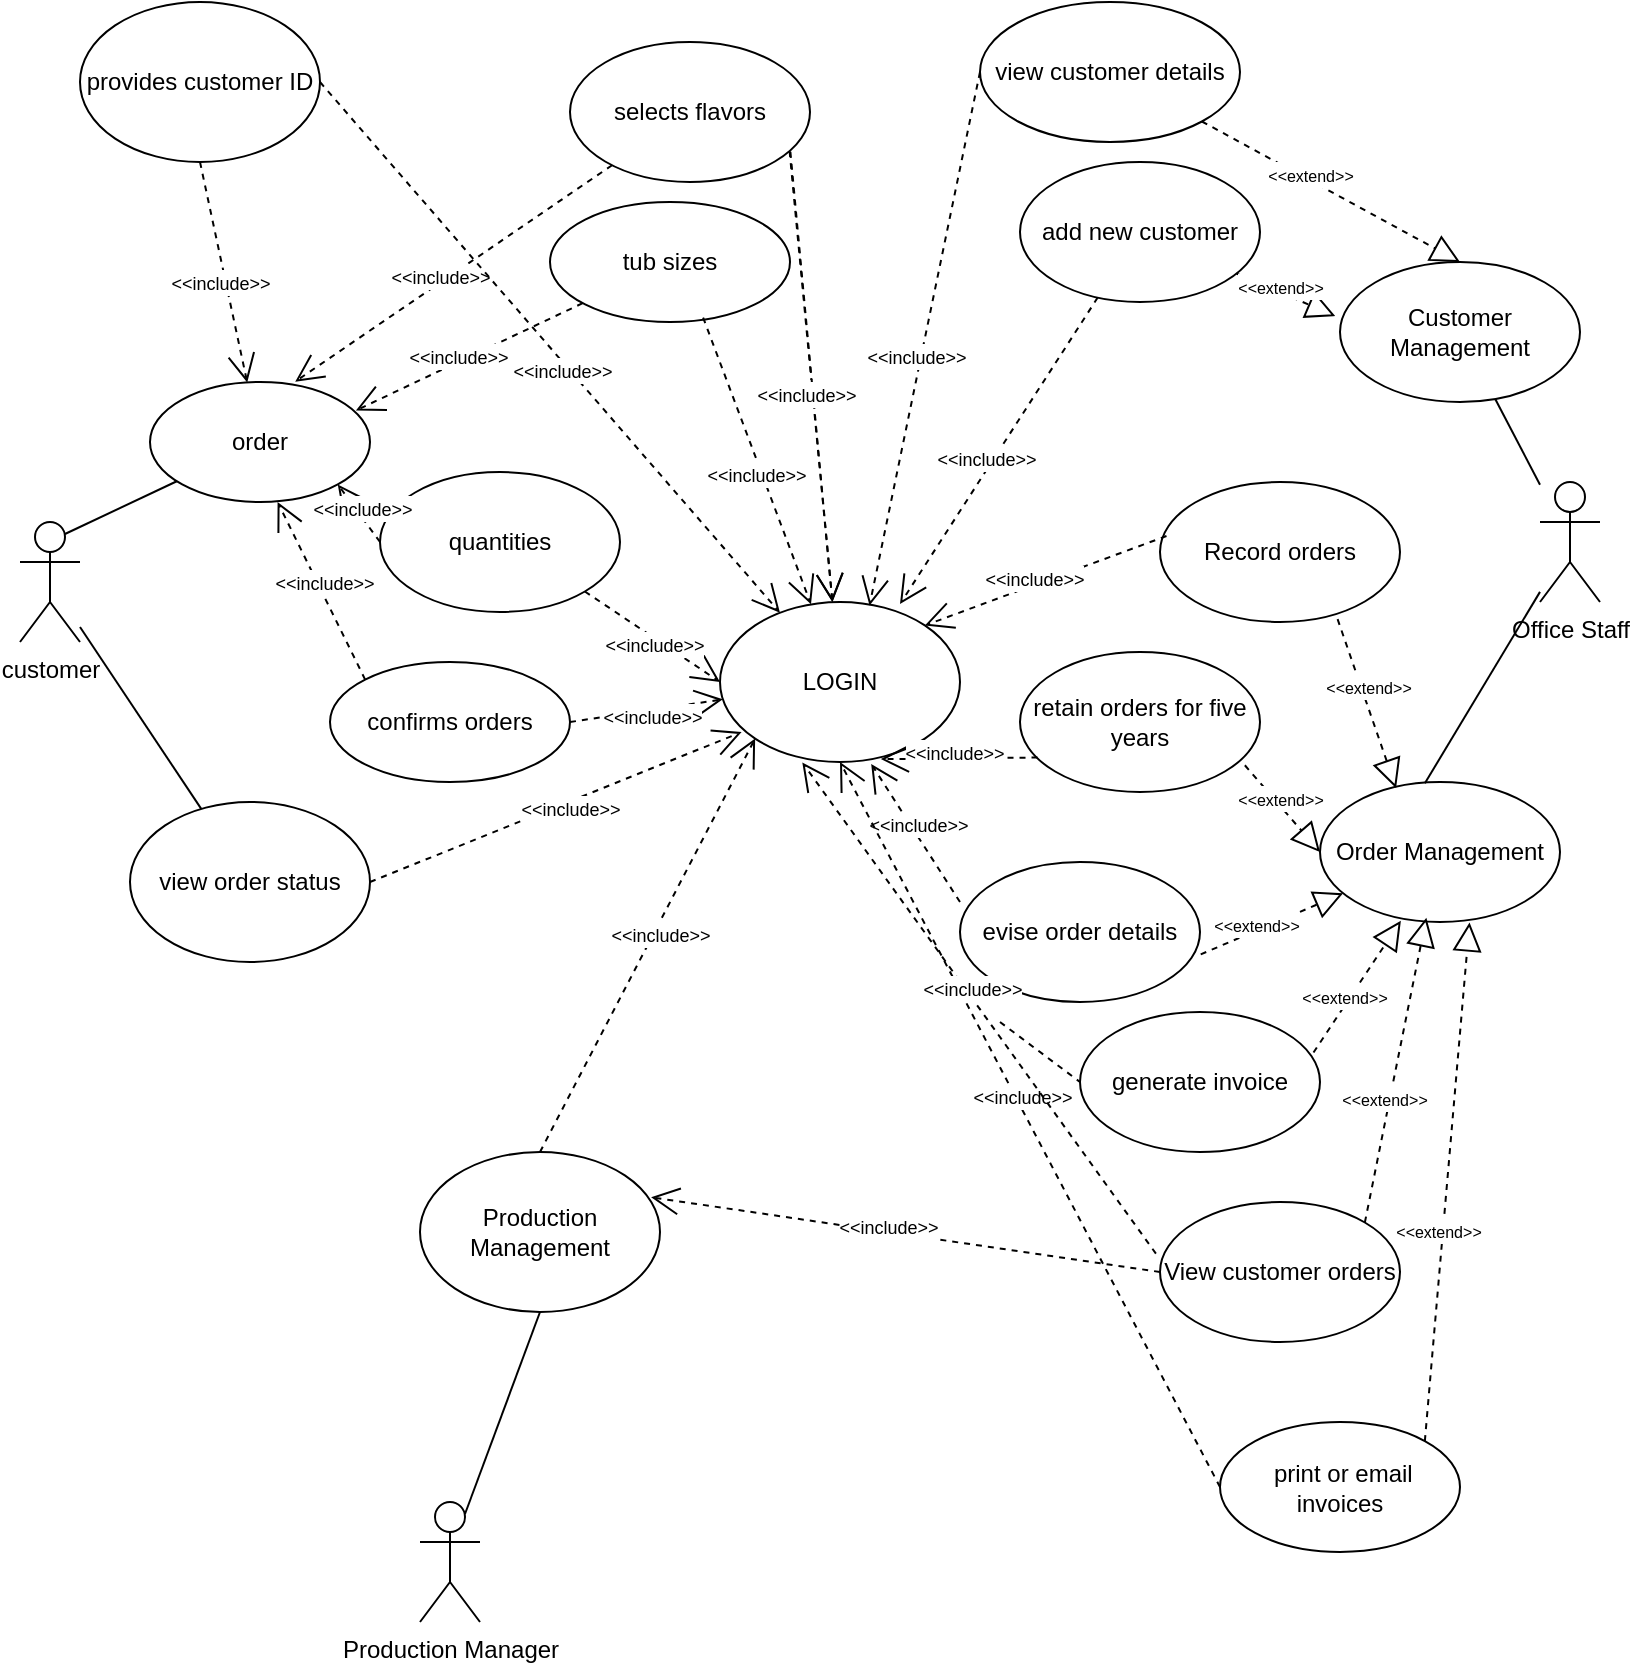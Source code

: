 <mxfile version="22.1.11" type="github">
  <diagram name="Page-1" id="qXT7NRnKeL-LlEp5uqXf">
    <mxGraphModel dx="1042" dy="582" grid="1" gridSize="10" guides="1" tooltips="1" connect="1" arrows="1" fold="1" page="1" pageScale="1" pageWidth="850" pageHeight="1100" math="0" shadow="0">
      <root>
        <mxCell id="0" />
        <mxCell id="1" parent="0" />
        <mxCell id="o7TXHGnSgMYz_lY65jY6-1" value="customer" style="shape=umlActor;verticalLabelPosition=bottom;verticalAlign=top;html=1;outlineConnect=0;" vertex="1" parent="1">
          <mxGeometry x="30" y="270" width="30" height="60" as="geometry" />
        </mxCell>
        <mxCell id="o7TXHGnSgMYz_lY65jY6-2" value="order" style="ellipse;whiteSpace=wrap;html=1;" vertex="1" parent="1">
          <mxGeometry x="95" y="200" width="110" height="60" as="geometry" />
        </mxCell>
        <mxCell id="o7TXHGnSgMYz_lY65jY6-3" value="view order status" style="ellipse;whiteSpace=wrap;html=1;" vertex="1" parent="1">
          <mxGeometry x="85" y="410" width="120" height="80" as="geometry" />
        </mxCell>
        <mxCell id="o7TXHGnSgMYz_lY65jY6-4" value="Office Staff" style="shape=umlActor;verticalLabelPosition=bottom;verticalAlign=top;html=1;outlineConnect=0;" vertex="1" parent="1">
          <mxGeometry x="790" y="250" width="30" height="60" as="geometry" />
        </mxCell>
        <mxCell id="o7TXHGnSgMYz_lY65jY6-5" value="provides customer ID" style="ellipse;whiteSpace=wrap;html=1;" vertex="1" parent="1">
          <mxGeometry x="60" y="10" width="120" height="80" as="geometry" />
        </mxCell>
        <mxCell id="o7TXHGnSgMYz_lY65jY6-6" value="selects flavors" style="ellipse;whiteSpace=wrap;html=1;" vertex="1" parent="1">
          <mxGeometry x="305" y="30" width="120" height="70" as="geometry" />
        </mxCell>
        <mxCell id="o7TXHGnSgMYz_lY65jY6-7" value="tub sizes" style="ellipse;whiteSpace=wrap;html=1;" vertex="1" parent="1">
          <mxGeometry x="295" y="110" width="120" height="60" as="geometry" />
        </mxCell>
        <mxCell id="o7TXHGnSgMYz_lY65jY6-8" value="quantities" style="ellipse;whiteSpace=wrap;html=1;" vertex="1" parent="1">
          <mxGeometry x="210" y="245" width="120" height="70" as="geometry" />
        </mxCell>
        <mxCell id="o7TXHGnSgMYz_lY65jY6-9" value="confirms orders" style="ellipse;whiteSpace=wrap;html=1;" vertex="1" parent="1">
          <mxGeometry x="185" y="340" width="120" height="60" as="geometry" />
        </mxCell>
        <mxCell id="o7TXHGnSgMYz_lY65jY6-11" value="Customer Management" style="ellipse;whiteSpace=wrap;html=1;" vertex="1" parent="1">
          <mxGeometry x="690" y="140" width="120" height="70" as="geometry" />
        </mxCell>
        <mxCell id="o7TXHGnSgMYz_lY65jY6-12" value="add new customer" style="ellipse;whiteSpace=wrap;html=1;" vertex="1" parent="1">
          <mxGeometry x="530" y="90" width="120" height="70" as="geometry" />
        </mxCell>
        <mxCell id="o7TXHGnSgMYz_lY65jY6-13" value="view customer details" style="ellipse;whiteSpace=wrap;html=1;" vertex="1" parent="1">
          <mxGeometry x="510" y="10" width="130" height="70" as="geometry" />
        </mxCell>
        <mxCell id="o7TXHGnSgMYz_lY65jY6-14" value="Order Management" style="ellipse;whiteSpace=wrap;html=1;" vertex="1" parent="1">
          <mxGeometry x="680" y="400" width="120" height="70" as="geometry" />
        </mxCell>
        <mxCell id="o7TXHGnSgMYz_lY65jY6-15" value="Record orders" style="ellipse;whiteSpace=wrap;html=1;" vertex="1" parent="1">
          <mxGeometry x="600" y="250" width="120" height="70" as="geometry" />
        </mxCell>
        <mxCell id="o7TXHGnSgMYz_lY65jY6-16" value="retain orders for five years" style="ellipse;whiteSpace=wrap;html=1;" vertex="1" parent="1">
          <mxGeometry x="530" y="335" width="120" height="70" as="geometry" />
        </mxCell>
        <mxCell id="o7TXHGnSgMYz_lY65jY6-17" value="evise order details" style="ellipse;whiteSpace=wrap;html=1;" vertex="1" parent="1">
          <mxGeometry x="500" y="440" width="120" height="70" as="geometry" />
        </mxCell>
        <mxCell id="o7TXHGnSgMYz_lY65jY6-18" value="generate invoice" style="ellipse;whiteSpace=wrap;html=1;" vertex="1" parent="1">
          <mxGeometry x="560" y="515" width="120" height="70" as="geometry" />
        </mxCell>
        <mxCell id="o7TXHGnSgMYz_lY65jY6-19" value="&amp;nbsp;print or email invoices" style="ellipse;whiteSpace=wrap;html=1;" vertex="1" parent="1">
          <mxGeometry x="630" y="720" width="120" height="65" as="geometry" />
        </mxCell>
        <mxCell id="o7TXHGnSgMYz_lY65jY6-20" value="LOGIN" style="ellipse;whiteSpace=wrap;html=1;" vertex="1" parent="1">
          <mxGeometry x="380" y="310" width="120" height="80" as="geometry" />
        </mxCell>
        <mxCell id="o7TXHGnSgMYz_lY65jY6-21" value="Production Manager" style="shape=umlActor;verticalLabelPosition=bottom;verticalAlign=top;html=1;outlineConnect=0;" vertex="1" parent="1">
          <mxGeometry x="230" y="760" width="30" height="60" as="geometry" />
        </mxCell>
        <mxCell id="o7TXHGnSgMYz_lY65jY6-22" value="Production Management" style="ellipse;whiteSpace=wrap;html=1;" vertex="1" parent="1">
          <mxGeometry x="230" y="585" width="120" height="80" as="geometry" />
        </mxCell>
        <mxCell id="o7TXHGnSgMYz_lY65jY6-23" value="View customer orders" style="ellipse;whiteSpace=wrap;html=1;" vertex="1" parent="1">
          <mxGeometry x="600" y="610" width="120" height="70" as="geometry" />
        </mxCell>
        <mxCell id="o7TXHGnSgMYz_lY65jY6-24" value="" style="endArrow=none;html=1;rounded=0;exitX=0.75;exitY=0.1;exitDx=0;exitDy=0;exitPerimeter=0;entryX=0.5;entryY=1;entryDx=0;entryDy=0;" edge="1" parent="1" source="o7TXHGnSgMYz_lY65jY6-21" target="o7TXHGnSgMYz_lY65jY6-22">
          <mxGeometry width="50" height="50" relative="1" as="geometry">
            <mxPoint x="480" y="540" as="sourcePoint" />
            <mxPoint x="530" y="490" as="targetPoint" />
          </mxGeometry>
        </mxCell>
        <mxCell id="o7TXHGnSgMYz_lY65jY6-25" value="" style="endArrow=none;html=1;rounded=0;exitX=0.75;exitY=0.1;exitDx=0;exitDy=0;exitPerimeter=0;" edge="1" parent="1" source="o7TXHGnSgMYz_lY65jY6-1" target="o7TXHGnSgMYz_lY65jY6-2">
          <mxGeometry width="50" height="50" relative="1" as="geometry">
            <mxPoint x="480" y="360" as="sourcePoint" />
            <mxPoint x="530" y="310" as="targetPoint" />
          </mxGeometry>
        </mxCell>
        <mxCell id="o7TXHGnSgMYz_lY65jY6-26" value="" style="endArrow=none;html=1;rounded=0;" edge="1" parent="1" source="o7TXHGnSgMYz_lY65jY6-1" target="o7TXHGnSgMYz_lY65jY6-3">
          <mxGeometry width="50" height="50" relative="1" as="geometry">
            <mxPoint x="480" y="360" as="sourcePoint" />
            <mxPoint x="530" y="310" as="targetPoint" />
          </mxGeometry>
        </mxCell>
        <mxCell id="o7TXHGnSgMYz_lY65jY6-27" value="&lt;font style=&quot;font-size: 9px;&quot;&gt;&amp;lt;&amp;lt;include&amp;gt;&amp;gt;&lt;/font&gt;" style="endArrow=open;endSize=12;dashed=1;html=1;rounded=0;exitX=0.5;exitY=1;exitDx=0;exitDy=0;" edge="1" parent="1" source="o7TXHGnSgMYz_lY65jY6-5" target="o7TXHGnSgMYz_lY65jY6-2">
          <mxGeometry x="0.078" y="-3" width="160" relative="1" as="geometry">
            <mxPoint x="420" y="240" as="sourcePoint" />
            <mxPoint x="580" y="240" as="targetPoint" />
            <mxPoint as="offset" />
          </mxGeometry>
        </mxCell>
        <mxCell id="o7TXHGnSgMYz_lY65jY6-28" value="&lt;font style=&quot;font-size: 9px;&quot;&gt;&amp;lt;&amp;lt;include&amp;gt;&amp;gt;&lt;/font&gt;" style="endArrow=open;endSize=12;dashed=1;html=1;rounded=0;entryX=0.66;entryY=-0.003;entryDx=0;entryDy=0;entryPerimeter=0;" edge="1" parent="1" source="o7TXHGnSgMYz_lY65jY6-6" target="o7TXHGnSgMYz_lY65jY6-2">
          <mxGeometry x="0.069" y="-3" width="160" relative="1" as="geometry">
            <mxPoint x="196.39" y="124.9" as="sourcePoint" />
            <mxPoint x="220.39" y="234.9" as="targetPoint" />
            <mxPoint as="offset" />
          </mxGeometry>
        </mxCell>
        <mxCell id="o7TXHGnSgMYz_lY65jY6-29" value="&lt;font style=&quot;font-size: 9px;&quot;&gt;&amp;lt;&amp;lt;include&amp;gt;&amp;gt;&lt;/font&gt;" style="endArrow=open;endSize=12;dashed=1;html=1;rounded=0;entryX=0.936;entryY=0.237;entryDx=0;entryDy=0;entryPerimeter=0;" edge="1" parent="1" source="o7TXHGnSgMYz_lY65jY6-7" target="o7TXHGnSgMYz_lY65jY6-2">
          <mxGeometry x="0.078" y="-3" width="160" relative="1" as="geometry">
            <mxPoint x="230.4" y="193.36" as="sourcePoint" />
            <mxPoint x="180.4" y="266.36" as="targetPoint" />
            <mxPoint as="offset" />
          </mxGeometry>
        </mxCell>
        <mxCell id="o7TXHGnSgMYz_lY65jY6-30" value="&lt;font style=&quot;font-size: 9px;&quot;&gt;&amp;lt;&amp;lt;include&amp;gt;&amp;gt;&lt;/font&gt;" style="endArrow=open;endSize=12;dashed=1;html=1;rounded=0;entryX=1;entryY=1;entryDx=0;entryDy=0;exitX=0;exitY=0.5;exitDx=0;exitDy=0;" edge="1" parent="1" source="o7TXHGnSgMYz_lY65jY6-8" target="o7TXHGnSgMYz_lY65jY6-2">
          <mxGeometry x="0.069" y="-3" width="160" relative="1" as="geometry">
            <mxPoint x="218" y="249.55" as="sourcePoint" />
            <mxPoint x="168" y="322.55" as="targetPoint" />
            <mxPoint as="offset" />
          </mxGeometry>
        </mxCell>
        <mxCell id="o7TXHGnSgMYz_lY65jY6-31" value="&lt;font style=&quot;font-size: 9px;&quot;&gt;&amp;lt;&amp;lt;include&amp;gt;&amp;gt;&lt;/font&gt;" style="endArrow=open;endSize=12;dashed=1;html=1;rounded=0;exitX=0;exitY=0;exitDx=0;exitDy=0;" edge="1" parent="1" source="o7TXHGnSgMYz_lY65jY6-9">
          <mxGeometry x="0.069" y="-3" width="160" relative="1" as="geometry">
            <mxPoint x="188.6" y="358.57" as="sourcePoint" />
            <mxPoint x="158.792" y="260.004" as="targetPoint" />
            <mxPoint as="offset" />
          </mxGeometry>
        </mxCell>
        <mxCell id="o7TXHGnSgMYz_lY65jY6-33" value="" style="endArrow=none;html=1;rounded=0;" edge="1" parent="1" source="o7TXHGnSgMYz_lY65jY6-11" target="o7TXHGnSgMYz_lY65jY6-4">
          <mxGeometry width="50" height="50" relative="1" as="geometry">
            <mxPoint x="750" y="230" as="sourcePoint" />
            <mxPoint x="530" y="220" as="targetPoint" />
          </mxGeometry>
        </mxCell>
        <mxCell id="o7TXHGnSgMYz_lY65jY6-34" value="" style="endArrow=none;html=1;rounded=0;exitX=0.437;exitY=0.009;exitDx=0;exitDy=0;exitPerimeter=0;" edge="1" parent="1" source="o7TXHGnSgMYz_lY65jY6-14" target="o7TXHGnSgMYz_lY65jY6-4">
          <mxGeometry width="50" height="50" relative="1" as="geometry">
            <mxPoint x="480" y="270" as="sourcePoint" />
            <mxPoint x="530" y="220" as="targetPoint" />
          </mxGeometry>
        </mxCell>
        <mxCell id="o7TXHGnSgMYz_lY65jY6-35" value="" style="endArrow=block;dashed=1;endFill=0;endSize=12;html=1;rounded=0;entryX=0.317;entryY=0.043;entryDx=0;entryDy=0;entryPerimeter=0;exitX=0.74;exitY=0.98;exitDx=0;exitDy=0;exitPerimeter=0;" edge="1" parent="1" source="o7TXHGnSgMYz_lY65jY6-15" target="o7TXHGnSgMYz_lY65jY6-14">
          <mxGeometry width="160" relative="1" as="geometry">
            <mxPoint x="420" y="430" as="sourcePoint" />
            <mxPoint x="580" y="430" as="targetPoint" />
          </mxGeometry>
        </mxCell>
        <mxCell id="o7TXHGnSgMYz_lY65jY6-36" value="&lt;font style=&quot;font-size: 8px;&quot;&gt;&amp;lt;&amp;lt;&lt;font style=&quot;&quot;&gt;extend&lt;/font&gt;&amp;gt;&amp;gt;&lt;/font&gt;" style="edgeLabel;html=1;align=center;verticalAlign=middle;resizable=0;points=[];" vertex="1" connectable="0" parent="o7TXHGnSgMYz_lY65jY6-35">
          <mxGeometry x="-0.186" y="3" relative="1" as="geometry">
            <mxPoint as="offset" />
          </mxGeometry>
        </mxCell>
        <mxCell id="o7TXHGnSgMYz_lY65jY6-40" value="" style="endArrow=block;dashed=1;endFill=0;endSize=12;html=1;rounded=0;entryX=0;entryY=0.5;entryDx=0;entryDy=0;exitX=0.937;exitY=0.809;exitDx=0;exitDy=0;exitPerimeter=0;" edge="1" parent="1" source="o7TXHGnSgMYz_lY65jY6-16" target="o7TXHGnSgMYz_lY65jY6-14">
          <mxGeometry width="160" relative="1" as="geometry">
            <mxPoint x="660.96" y="480.4" as="sourcePoint" />
            <mxPoint x="699.96" y="534.4" as="targetPoint" />
          </mxGeometry>
        </mxCell>
        <mxCell id="o7TXHGnSgMYz_lY65jY6-41" value="&lt;font style=&quot;font-size: 8px;&quot;&gt;&amp;lt;&amp;lt;&lt;font style=&quot;&quot;&gt;extend&lt;/font&gt;&amp;gt;&amp;gt;&lt;/font&gt;" style="edgeLabel;html=1;align=center;verticalAlign=middle;resizable=0;points=[];" vertex="1" connectable="0" parent="o7TXHGnSgMYz_lY65jY6-40">
          <mxGeometry x="-0.186" y="3" relative="1" as="geometry">
            <mxPoint as="offset" />
          </mxGeometry>
        </mxCell>
        <mxCell id="o7TXHGnSgMYz_lY65jY6-42" value="" style="endArrow=block;dashed=1;endFill=0;endSize=12;html=1;rounded=0;exitX=1.003;exitY=0.66;exitDx=0;exitDy=0;exitPerimeter=0;" edge="1" parent="1" source="o7TXHGnSgMYz_lY65jY6-17" target="o7TXHGnSgMYz_lY65jY6-14">
          <mxGeometry width="160" relative="1" as="geometry">
            <mxPoint x="660.96" y="490.4" as="sourcePoint" />
            <mxPoint x="699.96" y="544.4" as="targetPoint" />
          </mxGeometry>
        </mxCell>
        <mxCell id="o7TXHGnSgMYz_lY65jY6-43" value="&lt;font style=&quot;font-size: 8px;&quot;&gt;&amp;lt;&amp;lt;&lt;font style=&quot;&quot;&gt;extend&lt;/font&gt;&amp;gt;&amp;gt;&lt;/font&gt;" style="edgeLabel;html=1;align=center;verticalAlign=middle;resizable=0;points=[];" vertex="1" connectable="0" parent="o7TXHGnSgMYz_lY65jY6-42">
          <mxGeometry x="-0.186" y="3" relative="1" as="geometry">
            <mxPoint as="offset" />
          </mxGeometry>
        </mxCell>
        <mxCell id="o7TXHGnSgMYz_lY65jY6-44" value="" style="endArrow=block;dashed=1;endFill=0;endSize=12;html=1;rounded=0;exitX=0.973;exitY=0.289;exitDx=0;exitDy=0;exitPerimeter=0;entryX=0.337;entryY=0.991;entryDx=0;entryDy=0;entryPerimeter=0;" edge="1" parent="1" source="o7TXHGnSgMYz_lY65jY6-18" target="o7TXHGnSgMYz_lY65jY6-14">
          <mxGeometry width="160" relative="1" as="geometry">
            <mxPoint x="689.64" y="530.28" as="sourcePoint" />
            <mxPoint x="761.64" y="500.28" as="targetPoint" />
          </mxGeometry>
        </mxCell>
        <mxCell id="o7TXHGnSgMYz_lY65jY6-45" value="&lt;font style=&quot;font-size: 8px;&quot;&gt;&amp;lt;&amp;lt;&lt;font style=&quot;&quot;&gt;extend&lt;/font&gt;&amp;gt;&amp;gt;&lt;/font&gt;" style="edgeLabel;html=1;align=center;verticalAlign=middle;resizable=0;points=[];" vertex="1" connectable="0" parent="o7TXHGnSgMYz_lY65jY6-44">
          <mxGeometry x="-0.186" y="3" relative="1" as="geometry">
            <mxPoint as="offset" />
          </mxGeometry>
        </mxCell>
        <mxCell id="o7TXHGnSgMYz_lY65jY6-46" value="" style="endArrow=block;dashed=1;endFill=0;endSize=12;html=1;rounded=0;exitX=1;exitY=0;exitDx=0;exitDy=0;entryX=0.443;entryY=0.969;entryDx=0;entryDy=0;entryPerimeter=0;" edge="1" parent="1" source="o7TXHGnSgMYz_lY65jY6-23" target="o7TXHGnSgMYz_lY65jY6-14">
          <mxGeometry width="160" relative="1" as="geometry">
            <mxPoint x="680.24" y="575.2" as="sourcePoint" />
            <mxPoint x="733.24" y="514.2" as="targetPoint" />
          </mxGeometry>
        </mxCell>
        <mxCell id="o7TXHGnSgMYz_lY65jY6-47" value="&lt;font style=&quot;font-size: 8px;&quot;&gt;&amp;lt;&amp;lt;&lt;font style=&quot;&quot;&gt;extend&lt;/font&gt;&amp;gt;&amp;gt;&lt;/font&gt;" style="edgeLabel;html=1;align=center;verticalAlign=middle;resizable=0;points=[];" vertex="1" connectable="0" parent="o7TXHGnSgMYz_lY65jY6-46">
          <mxGeometry x="-0.186" y="3" relative="1" as="geometry">
            <mxPoint as="offset" />
          </mxGeometry>
        </mxCell>
        <mxCell id="o7TXHGnSgMYz_lY65jY6-48" value="" style="endArrow=block;dashed=1;endFill=0;endSize=12;html=1;rounded=0;exitX=1;exitY=0;exitDx=0;exitDy=0;entryX=0.623;entryY=1.003;entryDx=0;entryDy=0;entryPerimeter=0;" edge="1" parent="1" source="o7TXHGnSgMYz_lY65jY6-19" target="o7TXHGnSgMYz_lY65jY6-14">
          <mxGeometry width="160" relative="1" as="geometry">
            <mxPoint x="748.84" y="616.17" as="sourcePoint" />
            <mxPoint x="764" y="469" as="targetPoint" />
          </mxGeometry>
        </mxCell>
        <mxCell id="o7TXHGnSgMYz_lY65jY6-49" value="&lt;font style=&quot;font-size: 8px;&quot;&gt;&amp;lt;&amp;lt;&lt;font style=&quot;&quot;&gt;extend&lt;/font&gt;&amp;gt;&amp;gt;&lt;/font&gt;" style="edgeLabel;html=1;align=center;verticalAlign=middle;resizable=0;points=[];" vertex="1" connectable="0" parent="o7TXHGnSgMYz_lY65jY6-48">
          <mxGeometry x="-0.186" y="3" relative="1" as="geometry">
            <mxPoint as="offset" />
          </mxGeometry>
        </mxCell>
        <mxCell id="o7TXHGnSgMYz_lY65jY6-50" value="" style="endArrow=block;dashed=1;endFill=0;endSize=12;html=1;rounded=0;entryX=-0.02;entryY=0.386;entryDx=0;entryDy=0;entryPerimeter=0;" edge="1" parent="1" source="o7TXHGnSgMYz_lY65jY6-12" target="o7TXHGnSgMYz_lY65jY6-11">
          <mxGeometry width="160" relative="1" as="geometry">
            <mxPoint x="610.96" y="175.99" as="sourcePoint" />
            <mxPoint x="649.96" y="229.99" as="targetPoint" />
          </mxGeometry>
        </mxCell>
        <mxCell id="o7TXHGnSgMYz_lY65jY6-51" value="&lt;font style=&quot;font-size: 8px;&quot;&gt;&amp;lt;&amp;lt;&lt;font style=&quot;&quot;&gt;extend&lt;/font&gt;&amp;gt;&amp;gt;&lt;/font&gt;" style="edgeLabel;html=1;align=center;verticalAlign=middle;resizable=0;points=[];" vertex="1" connectable="0" parent="o7TXHGnSgMYz_lY65jY6-50">
          <mxGeometry x="-0.186" y="3" relative="1" as="geometry">
            <mxPoint as="offset" />
          </mxGeometry>
        </mxCell>
        <mxCell id="o7TXHGnSgMYz_lY65jY6-52" value="" style="endArrow=block;dashed=1;endFill=0;endSize=12;html=1;rounded=0;entryX=0.5;entryY=0;entryDx=0;entryDy=0;exitX=1;exitY=1;exitDx=0;exitDy=0;" edge="1" parent="1" source="o7TXHGnSgMYz_lY65jY6-13" target="o7TXHGnSgMYz_lY65jY6-11">
          <mxGeometry width="160" relative="1" as="geometry">
            <mxPoint x="731.4" y="138.98" as="sourcePoint" />
            <mxPoint x="800.4" y="209.98" as="targetPoint" />
          </mxGeometry>
        </mxCell>
        <mxCell id="o7TXHGnSgMYz_lY65jY6-53" value="&lt;font style=&quot;font-size: 8px;&quot;&gt;&amp;lt;&amp;lt;&lt;font style=&quot;&quot;&gt;extend&lt;/font&gt;&amp;gt;&amp;gt;&lt;/font&gt;" style="edgeLabel;html=1;align=center;verticalAlign=middle;resizable=0;points=[];" vertex="1" connectable="0" parent="o7TXHGnSgMYz_lY65jY6-52">
          <mxGeometry x="-0.186" y="3" relative="1" as="geometry">
            <mxPoint as="offset" />
          </mxGeometry>
        </mxCell>
        <mxCell id="o7TXHGnSgMYz_lY65jY6-54" value="&lt;font style=&quot;font-size: 9px;&quot;&gt;&amp;lt;&amp;lt;include&amp;gt;&amp;gt;&lt;/font&gt;" style="endArrow=open;endSize=12;dashed=1;html=1;rounded=0;exitX=1;exitY=0.5;exitDx=0;exitDy=0;" edge="1" parent="1" source="o7TXHGnSgMYz_lY65jY6-5" target="o7TXHGnSgMYz_lY65jY6-20">
          <mxGeometry x="0.069" y="-3" width="160" relative="1" as="geometry">
            <mxPoint x="465.43" y="127.18" as="sourcePoint" />
            <mxPoint x="415.43" y="200.18" as="targetPoint" />
            <mxPoint as="offset" />
          </mxGeometry>
        </mxCell>
        <mxCell id="o7TXHGnSgMYz_lY65jY6-55" value="&lt;font style=&quot;font-size: 9px;&quot;&gt;&amp;lt;&amp;lt;include&amp;gt;&amp;gt;&lt;/font&gt;" style="endArrow=open;endSize=12;dashed=1;html=1;rounded=0;exitX=0.915;exitY=0.78;exitDx=0;exitDy=0;exitPerimeter=0;" edge="1" parent="1" source="o7TXHGnSgMYz_lY65jY6-6" target="o7TXHGnSgMYz_lY65jY6-20">
          <mxGeometry x="0.069" y="-3" width="160" relative="1" as="geometry">
            <mxPoint x="470.02" y="124.63" as="sourcePoint" />
            <mxPoint x="700.02" y="389.63" as="targetPoint" />
            <mxPoint as="offset" />
          </mxGeometry>
        </mxCell>
        <mxCell id="o7TXHGnSgMYz_lY65jY6-56" value="&lt;font style=&quot;font-size: 9px;&quot;&gt;&amp;lt;&amp;lt;include&amp;gt;&amp;gt;&lt;/font&gt;" style="endArrow=open;endSize=12;dashed=1;html=1;rounded=0;exitX=0.638;exitY=0.963;exitDx=0;exitDy=0;exitPerimeter=0;" edge="1" parent="1" source="o7TXHGnSgMYz_lY65jY6-7" target="o7TXHGnSgMYz_lY65jY6-20">
          <mxGeometry x="0.069" y="-3" width="160" relative="1" as="geometry">
            <mxPoint x="380.2" y="142.66" as="sourcePoint" />
            <mxPoint x="401.2" y="367.66" as="targetPoint" />
            <mxPoint as="offset" />
          </mxGeometry>
        </mxCell>
        <mxCell id="o7TXHGnSgMYz_lY65jY6-57" value="&lt;font style=&quot;font-size: 9px;&quot;&gt;&amp;lt;&amp;lt;include&amp;gt;&amp;gt;&lt;/font&gt;" style="endArrow=open;endSize=12;dashed=1;html=1;rounded=0;exitX=1;exitY=1;exitDx=0;exitDy=0;entryX=0;entryY=0.5;entryDx=0;entryDy=0;" edge="1" parent="1" source="o7TXHGnSgMYz_lY65jY6-8" target="o7TXHGnSgMYz_lY65jY6-20">
          <mxGeometry x="0.069" y="-3" width="160" relative="1" as="geometry">
            <mxPoint x="300.44" y="340.22" as="sourcePoint" />
            <mxPoint x="353.44" y="483.22" as="targetPoint" />
            <mxPoint as="offset" />
          </mxGeometry>
        </mxCell>
        <mxCell id="o7TXHGnSgMYz_lY65jY6-58" value="&lt;font style=&quot;font-size: 9px;&quot;&gt;&amp;lt;&amp;lt;include&amp;gt;&amp;gt;&lt;/font&gt;" style="endArrow=open;endSize=12;dashed=1;html=1;rounded=0;exitX=1;exitY=0.5;exitDx=0;exitDy=0;" edge="1" parent="1" source="o7TXHGnSgMYz_lY65jY6-9" target="o7TXHGnSgMYz_lY65jY6-20">
          <mxGeometry x="0.069" y="-3" width="160" relative="1" as="geometry">
            <mxPoint x="320.79" y="410.25" as="sourcePoint" />
            <mxPoint x="388.79" y="455.25" as="targetPoint" />
            <mxPoint as="offset" />
          </mxGeometry>
        </mxCell>
        <mxCell id="o7TXHGnSgMYz_lY65jY6-59" value="&lt;font style=&quot;font-size: 9px;&quot;&gt;&amp;lt;&amp;lt;include&amp;gt;&amp;gt;&lt;/font&gt;" style="endArrow=open;endSize=12;dashed=1;html=1;rounded=0;exitX=1;exitY=0.5;exitDx=0;exitDy=0;entryX=0.09;entryY=0.813;entryDx=0;entryDy=0;entryPerimeter=0;" edge="1" parent="1" source="o7TXHGnSgMYz_lY65jY6-3" target="o7TXHGnSgMYz_lY65jY6-20">
          <mxGeometry x="0.069" y="-3" width="160" relative="1" as="geometry">
            <mxPoint x="303.57" y="421.32" as="sourcePoint" />
            <mxPoint x="379.57" y="410.32" as="targetPoint" />
            <mxPoint as="offset" />
          </mxGeometry>
        </mxCell>
        <mxCell id="o7TXHGnSgMYz_lY65jY6-60" value="&lt;font style=&quot;font-size: 9px;&quot;&gt;&amp;lt;&amp;lt;include&amp;gt;&amp;gt;&lt;/font&gt;" style="endArrow=open;endSize=12;dashed=1;html=1;rounded=0;exitX=0.915;exitY=0.78;exitDx=0;exitDy=0;exitPerimeter=0;" edge="1" parent="1">
          <mxGeometry x="0.069" y="-3" width="160" relative="1" as="geometry">
            <mxPoint x="415.2" y="84.92" as="sourcePoint" />
            <mxPoint x="436.2" y="309.92" as="targetPoint" />
            <mxPoint as="offset" />
          </mxGeometry>
        </mxCell>
        <mxCell id="o7TXHGnSgMYz_lY65jY6-61" value="&lt;font style=&quot;font-size: 9px;&quot;&gt;&amp;lt;&amp;lt;include&amp;gt;&amp;gt;&lt;/font&gt;" style="endArrow=open;endSize=12;dashed=1;html=1;rounded=0;exitX=0;exitY=0.5;exitDx=0;exitDy=0;entryX=0.623;entryY=0.022;entryDx=0;entryDy=0;entryPerimeter=0;" edge="1" parent="1" source="o7TXHGnSgMYz_lY65jY6-13" target="o7TXHGnSgMYz_lY65jY6-20">
          <mxGeometry x="0.069" y="-3" width="160" relative="1" as="geometry">
            <mxPoint x="480" y="90" as="sourcePoint" />
            <mxPoint x="501" y="315" as="targetPoint" />
            <mxPoint as="offset" />
          </mxGeometry>
        </mxCell>
        <mxCell id="o7TXHGnSgMYz_lY65jY6-62" value="&lt;font style=&quot;font-size: 9px;&quot;&gt;&amp;lt;&amp;lt;include&amp;gt;&amp;gt;&lt;/font&gt;" style="endArrow=open;endSize=12;dashed=1;html=1;rounded=0;entryX=0.75;entryY=0.013;entryDx=0;entryDy=0;entryPerimeter=0;" edge="1" parent="1" source="o7TXHGnSgMYz_lY65jY6-12" target="o7TXHGnSgMYz_lY65jY6-20">
          <mxGeometry x="0.069" y="-3" width="160" relative="1" as="geometry">
            <mxPoint x="550" y="160" as="sourcePoint" />
            <mxPoint x="495" y="427" as="targetPoint" />
            <mxPoint as="offset" />
          </mxGeometry>
        </mxCell>
        <mxCell id="o7TXHGnSgMYz_lY65jY6-63" value="&lt;font style=&quot;font-size: 9px;&quot;&gt;&amp;lt;&amp;lt;include&amp;gt;&amp;gt;&lt;/font&gt;" style="endArrow=open;endSize=12;dashed=1;html=1;rounded=0;entryX=1;entryY=0;entryDx=0;entryDy=0;exitX=0.027;exitY=0.386;exitDx=0;exitDy=0;exitPerimeter=0;" edge="1" parent="1" source="o7TXHGnSgMYz_lY65jY6-15" target="o7TXHGnSgMYz_lY65jY6-20">
          <mxGeometry x="0.069" y="-3" width="160" relative="1" as="geometry">
            <mxPoint x="609" y="200.24" as="sourcePoint" />
            <mxPoint x="510" y="353.24" as="targetPoint" />
            <mxPoint as="offset" />
          </mxGeometry>
        </mxCell>
        <mxCell id="o7TXHGnSgMYz_lY65jY6-65" value="&lt;font style=&quot;font-size: 9px;&quot;&gt;&amp;lt;&amp;lt;include&amp;gt;&amp;gt;&lt;/font&gt;" style="endArrow=open;endSize=12;dashed=1;html=1;rounded=0;entryX=0.67;entryY=0.982;entryDx=0;entryDy=0;exitX=0.073;exitY=0.754;exitDx=0;exitDy=0;exitPerimeter=0;entryPerimeter=0;" edge="1" parent="1" source="o7TXHGnSgMYz_lY65jY6-16" target="o7TXHGnSgMYz_lY65jY6-20">
          <mxGeometry x="0.069" y="-3" width="160" relative="1" as="geometry">
            <mxPoint x="579.76" y="365.28" as="sourcePoint" />
            <mxPoint x="458.76" y="410.28" as="targetPoint" />
            <mxPoint as="offset" />
          </mxGeometry>
        </mxCell>
        <mxCell id="o7TXHGnSgMYz_lY65jY6-66" value="&lt;font style=&quot;font-size: 9px;&quot;&gt;&amp;lt;&amp;lt;include&amp;gt;&amp;gt;&lt;/font&gt;" style="endArrow=open;endSize=12;dashed=1;html=1;rounded=0;entryX=0.63;entryY=1.012;entryDx=0;entryDy=0;exitX=0;exitY=0.286;exitDx=0;exitDy=0;exitPerimeter=0;entryPerimeter=0;" edge="1" parent="1" source="o7TXHGnSgMYz_lY65jY6-17" target="o7TXHGnSgMYz_lY65jY6-20">
          <mxGeometry x="0.069" y="-3" width="160" relative="1" as="geometry">
            <mxPoint x="425.6" y="440.22" as="sourcePoint" />
            <mxPoint x="346.6" y="441.22" as="targetPoint" />
            <mxPoint as="offset" />
          </mxGeometry>
        </mxCell>
        <mxCell id="o7TXHGnSgMYz_lY65jY6-67" value="&lt;font style=&quot;font-size: 9px;&quot;&gt;&amp;lt;&amp;lt;include&amp;gt;&amp;gt;&lt;/font&gt;" style="endArrow=open;endSize=12;dashed=1;html=1;rounded=0;exitX=0;exitY=0.5;exitDx=0;exitDy=0;entryX=0.963;entryY=0.283;entryDx=0;entryDy=0;entryPerimeter=0;" edge="1" parent="1" source="o7TXHGnSgMYz_lY65jY6-23" target="o7TXHGnSgMYz_lY65jY6-22">
          <mxGeometry x="0.069" y="-3" width="160" relative="1" as="geometry">
            <mxPoint x="394.21" y="550" as="sourcePoint" />
            <mxPoint x="350.002" y="461.004" as="targetPoint" />
            <mxPoint as="offset" />
          </mxGeometry>
        </mxCell>
        <mxCell id="o7TXHGnSgMYz_lY65jY6-68" value="&lt;font style=&quot;font-size: 9px;&quot;&gt;&amp;lt;&amp;lt;include&amp;gt;&amp;gt;&lt;/font&gt;" style="endArrow=open;endSize=12;dashed=1;html=1;rounded=0;exitX=0.5;exitY=0;exitDx=0;exitDy=0;entryX=0;entryY=1;entryDx=0;entryDy=0;" edge="1" parent="1" source="o7TXHGnSgMYz_lY65jY6-22" target="o7TXHGnSgMYz_lY65jY6-20">
          <mxGeometry x="0.069" y="-3" width="160" relative="1" as="geometry">
            <mxPoint x="250" y="549.96" as="sourcePoint" />
            <mxPoint x="436" y="474.96" as="targetPoint" />
            <mxPoint as="offset" />
          </mxGeometry>
        </mxCell>
        <mxCell id="o7TXHGnSgMYz_lY65jY6-69" value="&lt;font style=&quot;font-size: 9px;&quot;&gt;&amp;lt;&amp;lt;include&amp;gt;&amp;gt;&lt;/font&gt;" style="endArrow=open;endSize=12;dashed=1;html=1;rounded=0;exitX=0;exitY=0.5;exitDx=0;exitDy=0;entryX=0.5;entryY=1;entryDx=0;entryDy=0;" edge="1" parent="1" source="o7TXHGnSgMYz_lY65jY6-19" target="o7TXHGnSgMYz_lY65jY6-20">
          <mxGeometry x="0.069" y="-3" width="160" relative="1" as="geometry">
            <mxPoint x="414.2" y="694.96" as="sourcePoint" />
            <mxPoint x="600.2" y="619.96" as="targetPoint" />
            <mxPoint as="offset" />
          </mxGeometry>
        </mxCell>
        <mxCell id="o7TXHGnSgMYz_lY65jY6-70" value="&lt;font style=&quot;font-size: 9px;&quot;&gt;&amp;lt;&amp;lt;include&amp;gt;&amp;gt;&lt;/font&gt;" style="endArrow=open;endSize=12;dashed=1;html=1;rounded=0;exitX=-0.017;exitY=0.369;exitDx=0;exitDy=0;entryX=0.343;entryY=1.003;entryDx=0;entryDy=0;entryPerimeter=0;exitPerimeter=0;" edge="1" parent="1" source="o7TXHGnSgMYz_lY65jY6-23" target="o7TXHGnSgMYz_lY65jY6-20">
          <mxGeometry x="0.069" y="-3" width="160" relative="1" as="geometry">
            <mxPoint x="599.44" y="602.36" as="sourcePoint" />
            <mxPoint x="415.44" y="610.36" as="targetPoint" />
            <mxPoint as="offset" />
          </mxGeometry>
        </mxCell>
        <mxCell id="o7TXHGnSgMYz_lY65jY6-72" value="" style="endArrow=none;dashed=1;html=1;rounded=0;entryX=0;entryY=0.5;entryDx=0;entryDy=0;" edge="1" parent="1" target="o7TXHGnSgMYz_lY65jY6-18">
          <mxGeometry width="50" height="50" relative="1" as="geometry">
            <mxPoint x="520" y="520" as="sourcePoint" />
            <mxPoint x="530" y="590" as="targetPoint" />
          </mxGeometry>
        </mxCell>
      </root>
    </mxGraphModel>
  </diagram>
</mxfile>
